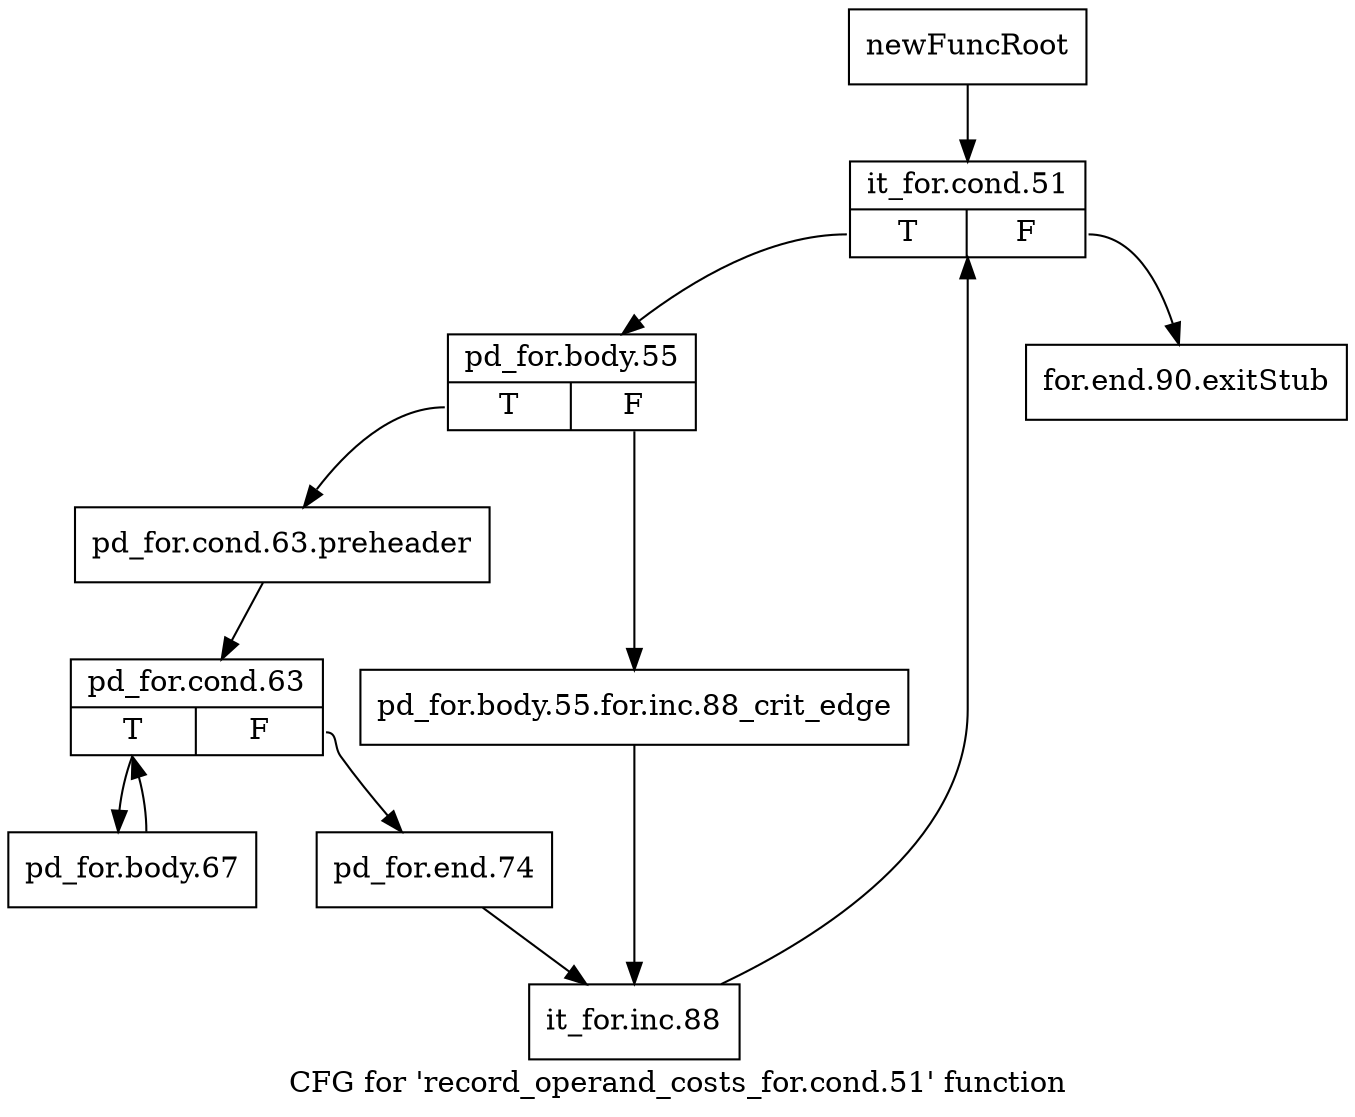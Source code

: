 digraph "CFG for 'record_operand_costs_for.cond.51' function" {
	label="CFG for 'record_operand_costs_for.cond.51' function";

	Node0xb9b58d0 [shape=record,label="{newFuncRoot}"];
	Node0xb9b58d0 -> Node0xb9b5970;
	Node0xb9b5920 [shape=record,label="{for.end.90.exitStub}"];
	Node0xb9b5970 [shape=record,label="{it_for.cond.51|{<s0>T|<s1>F}}"];
	Node0xb9b5970:s0 -> Node0xb9b59c0;
	Node0xb9b5970:s1 -> Node0xb9b5920;
	Node0xb9b59c0 [shape=record,label="{pd_for.body.55|{<s0>T|<s1>F}}"];
	Node0xb9b59c0:s0 -> Node0xb9b5a60;
	Node0xb9b59c0:s1 -> Node0xb9b5a10;
	Node0xb9b5a10 [shape=record,label="{pd_for.body.55.for.inc.88_crit_edge}"];
	Node0xb9b5a10 -> Node0xb9b5b50;
	Node0xb9b5a60 [shape=record,label="{pd_for.cond.63.preheader}"];
	Node0xb9b5a60 -> Node0xb9b5ab0;
	Node0xb9b5ab0 [shape=record,label="{pd_for.cond.63|{<s0>T|<s1>F}}"];
	Node0xb9b5ab0:s0 -> Node0xb9b5ba0;
	Node0xb9b5ab0:s1 -> Node0xb9b5b00;
	Node0xb9b5b00 [shape=record,label="{pd_for.end.74}"];
	Node0xb9b5b00 -> Node0xb9b5b50;
	Node0xb9b5b50 [shape=record,label="{it_for.inc.88}"];
	Node0xb9b5b50 -> Node0xb9b5970;
	Node0xb9b5ba0 [shape=record,label="{pd_for.body.67}"];
	Node0xb9b5ba0 -> Node0xb9b5ab0;
}
